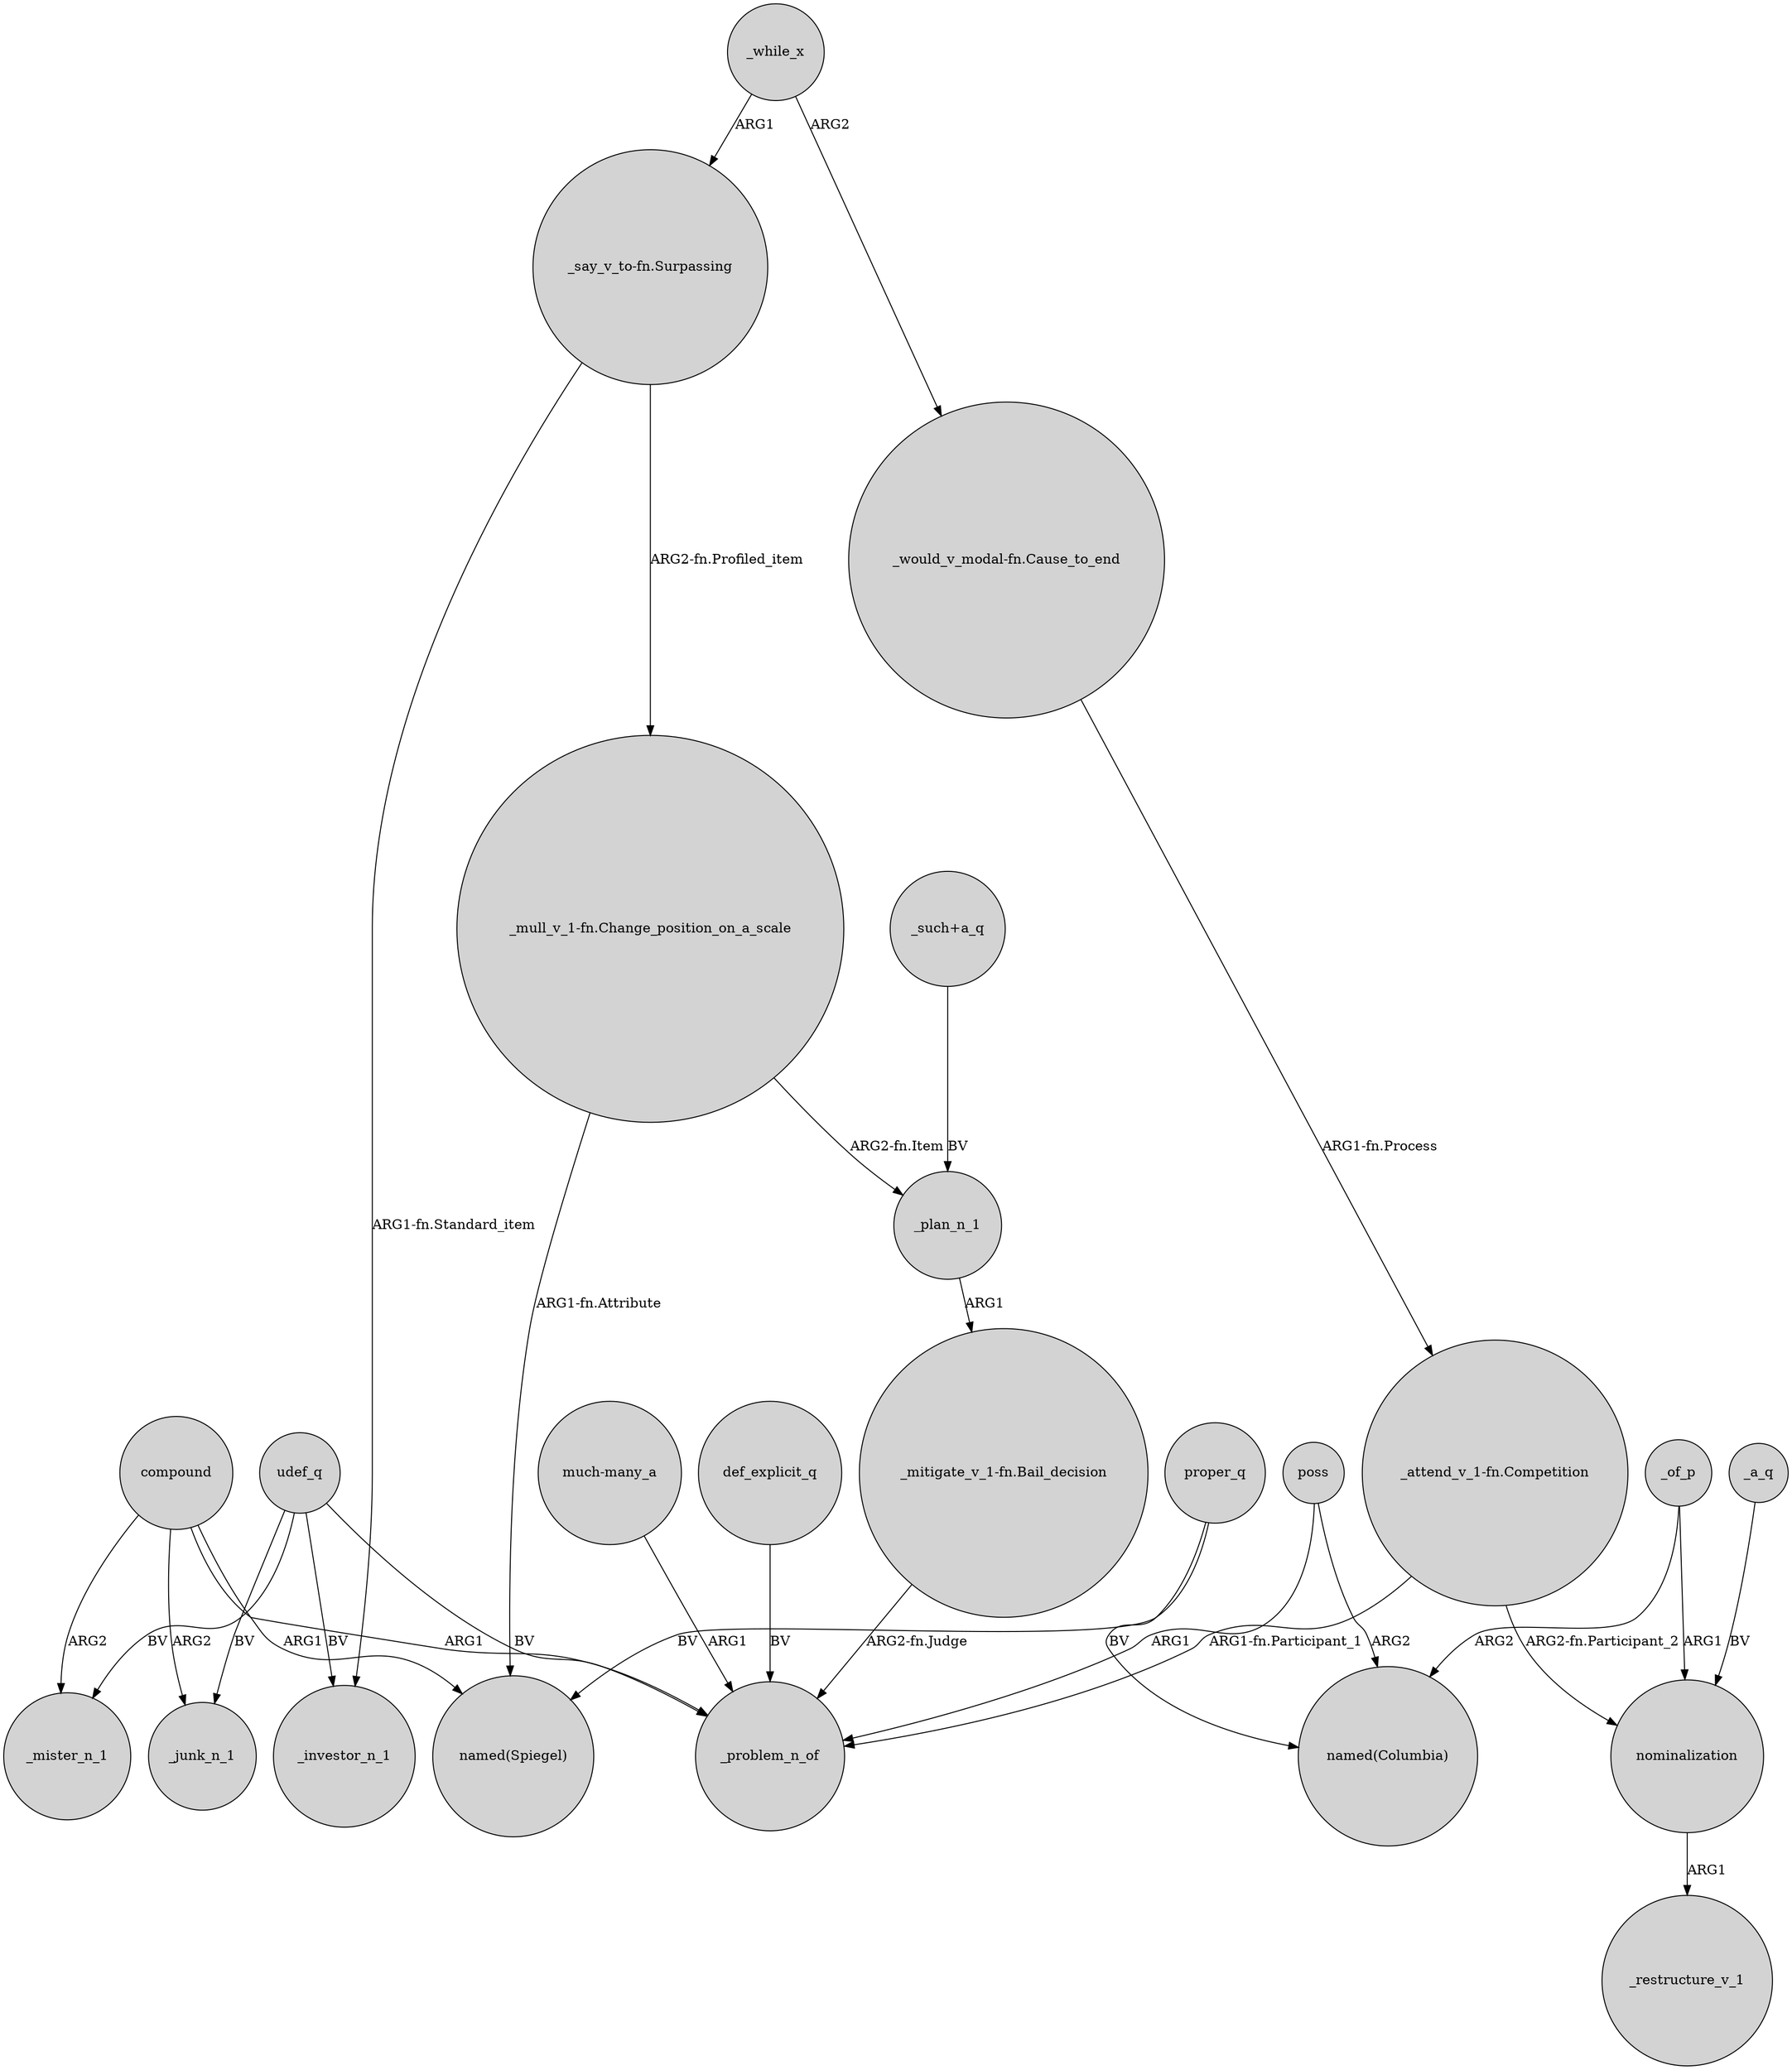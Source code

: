 digraph {
	node [shape=circle style=filled]
	"_mull_v_1-fn.Change_position_on_a_scale" -> _plan_n_1 [label="ARG2-fn.Item"]
	compound -> _mister_n_1 [label=ARG2]
	"_say_v_to-fn.Surpassing" -> _investor_n_1 [label="ARG1-fn.Standard_item"]
	"_attend_v_1-fn.Competition" -> _problem_n_of [label="ARG1-fn.Participant_1"]
	_a_q -> nominalization [label=BV]
	proper_q -> "named(Spiegel)" [label=BV]
	udef_q -> _problem_n_of [label=BV]
	_of_p -> nominalization [label=ARG1]
	poss -> _problem_n_of [label=ARG1]
	_while_x -> "_say_v_to-fn.Surpassing" [label=ARG1]
	"much-many_a" -> _problem_n_of [label=ARG1]
	_while_x -> "_would_v_modal-fn.Cause_to_end" [label=ARG2]
	compound -> _problem_n_of [label=ARG1]
	compound -> _junk_n_1 [label=ARG2]
	"_mull_v_1-fn.Change_position_on_a_scale" -> "named(Spiegel)" [label="ARG1-fn.Attribute"]
	udef_q -> _mister_n_1 [label=BV]
	poss -> "named(Columbia)" [label=ARG2]
	"_mitigate_v_1-fn.Bail_decision" -> _problem_n_of [label="ARG2-fn.Judge"]
	"_attend_v_1-fn.Competition" -> nominalization [label="ARG2-fn.Participant_2"]
	def_explicit_q -> _problem_n_of [label=BV]
	nominalization -> _restructure_v_1 [label=ARG1]
	_plan_n_1 -> "_mitigate_v_1-fn.Bail_decision" [label=ARG1]
	"_such+a_q" -> _plan_n_1 [label=BV]
	proper_q -> "named(Columbia)" [label=BV]
	udef_q -> _junk_n_1 [label=BV]
	_of_p -> "named(Columbia)" [label=ARG2]
	compound -> "named(Spiegel)" [label=ARG1]
	"_would_v_modal-fn.Cause_to_end" -> "_attend_v_1-fn.Competition" [label="ARG1-fn.Process"]
	udef_q -> _investor_n_1 [label=BV]
	"_say_v_to-fn.Surpassing" -> "_mull_v_1-fn.Change_position_on_a_scale" [label="ARG2-fn.Profiled_item"]
}
